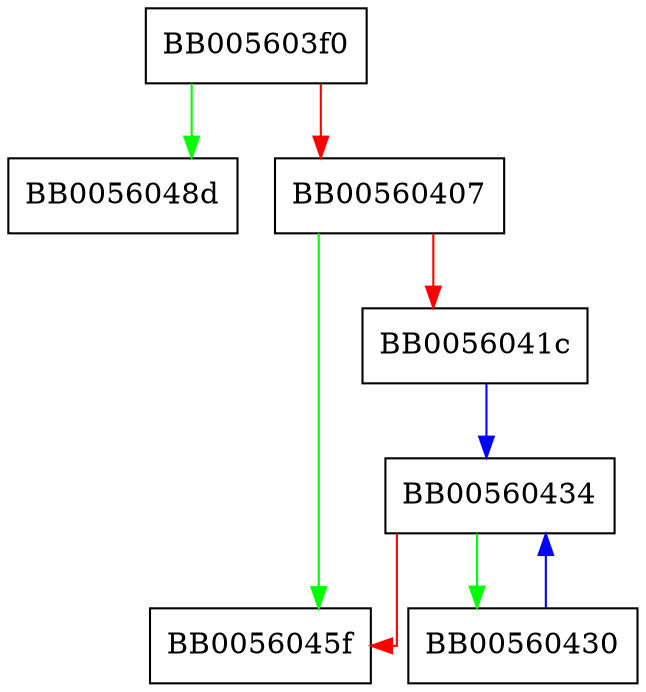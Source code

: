 digraph OSSL_CMP_snprint_PKIStatusInfo {
  node [shape="box"];
  graph [splines=ortho];
  BB005603f0 -> BB0056048d [color="green"];
  BB005603f0 -> BB00560407 [color="red"];
  BB00560407 -> BB0056045f [color="green"];
  BB00560407 -> BB0056041c [color="red"];
  BB0056041c -> BB00560434 [color="blue"];
  BB00560430 -> BB00560434 [color="blue"];
  BB00560434 -> BB00560430 [color="green"];
  BB00560434 -> BB0056045f [color="red"];
}